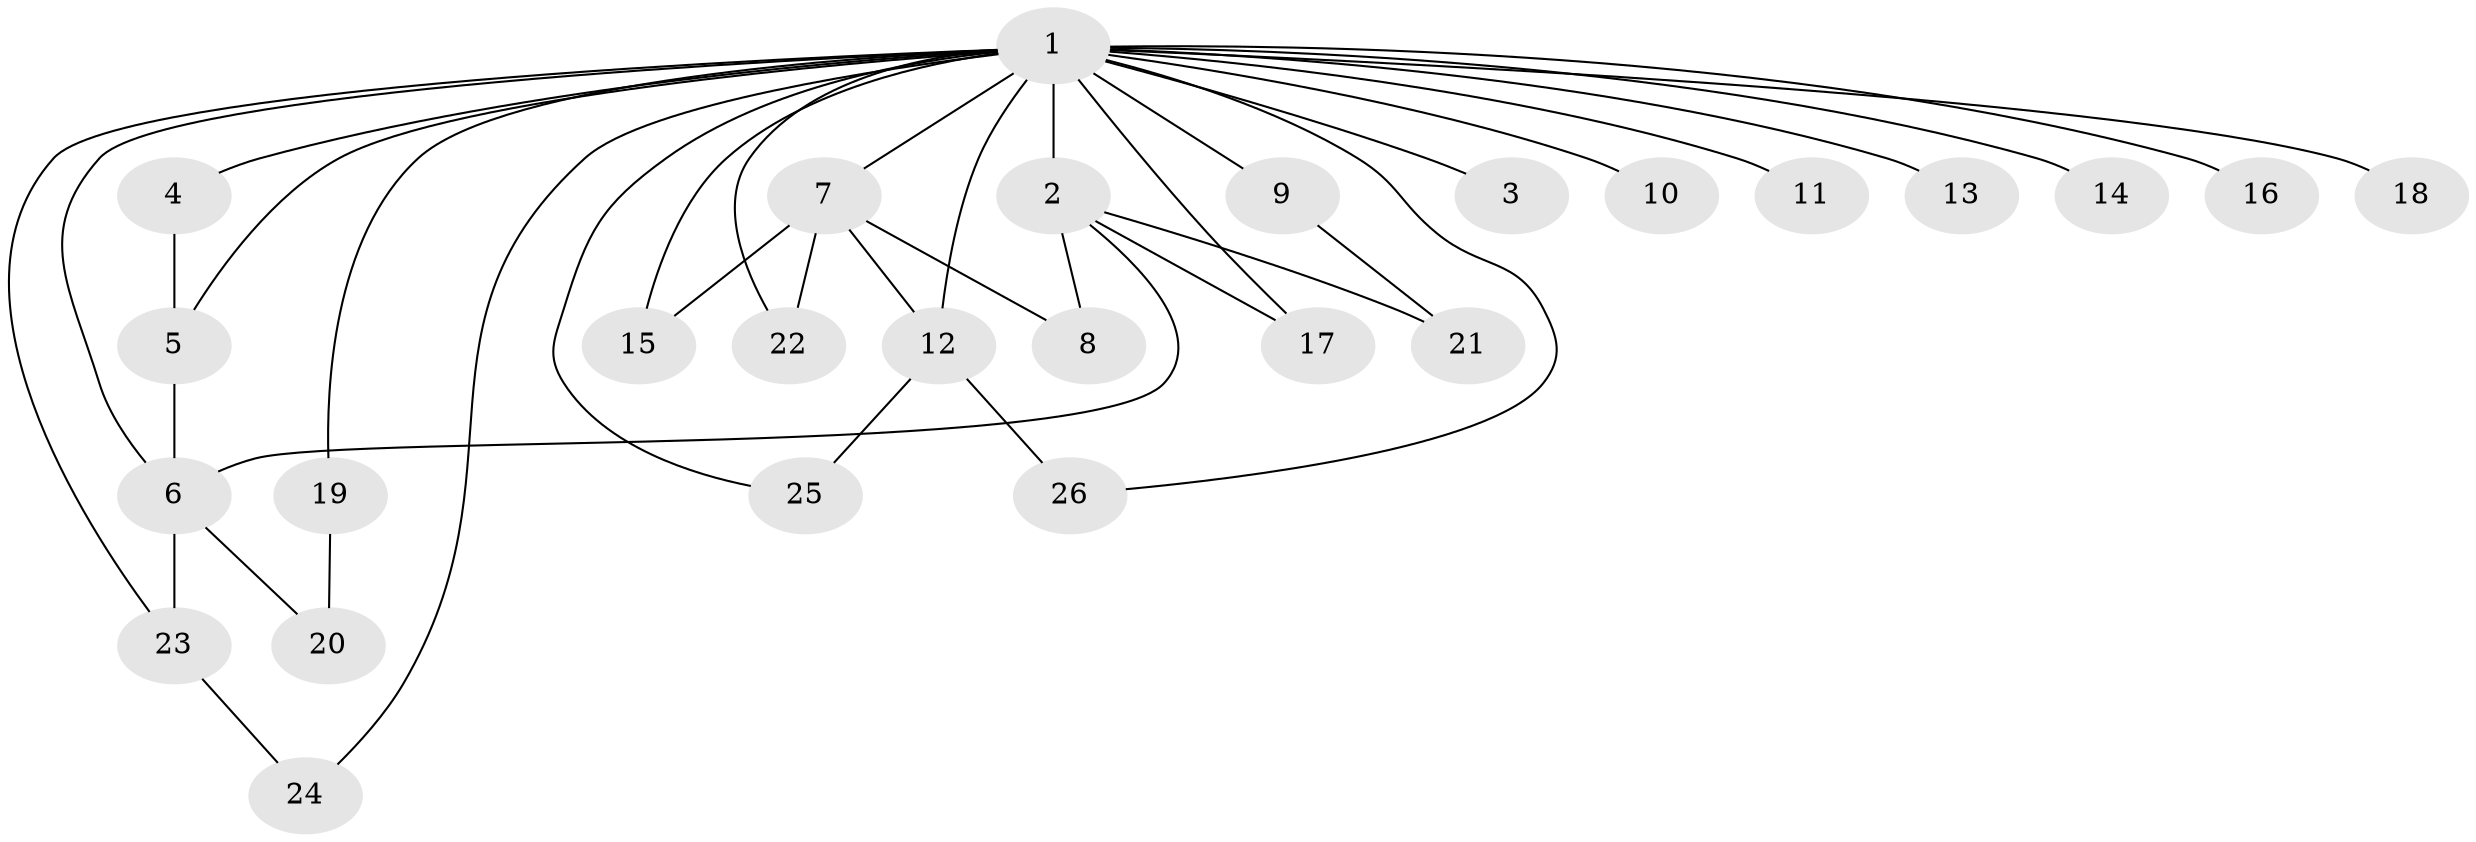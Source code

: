 // original degree distribution, {18: 0.057692307692307696, 9: 0.019230769230769232, 20: 0.019230769230769232, 17: 0.038461538461538464, 14: 0.019230769230769232, 15: 0.019230769230769232, 12: 0.019230769230769232, 2: 0.6153846153846154, 3: 0.11538461538461539, 4: 0.057692307692307696, 6: 0.019230769230769232}
// Generated by graph-tools (version 1.1) at 2025/34/03/09/25 02:34:40]
// undirected, 26 vertices, 39 edges
graph export_dot {
graph [start="1"]
  node [color=gray90,style=filled];
  1;
  2;
  3;
  4;
  5;
  6;
  7;
  8;
  9;
  10;
  11;
  12;
  13;
  14;
  15;
  16;
  17;
  18;
  19;
  20;
  21;
  22;
  23;
  24;
  25;
  26;
  1 -- 2 [weight=19.0];
  1 -- 3 [weight=2.0];
  1 -- 4 [weight=2.0];
  1 -- 5 [weight=1.0];
  1 -- 6 [weight=2.0];
  1 -- 7 [weight=2.0];
  1 -- 9 [weight=2.0];
  1 -- 10 [weight=2.0];
  1 -- 11 [weight=2.0];
  1 -- 12 [weight=10.0];
  1 -- 13 [weight=18.0];
  1 -- 14 [weight=1.0];
  1 -- 15 [weight=1.0];
  1 -- 16 [weight=1.0];
  1 -- 17 [weight=1.0];
  1 -- 18 [weight=2.0];
  1 -- 19 [weight=1.0];
  1 -- 22 [weight=1.0];
  1 -- 23 [weight=1.0];
  1 -- 24 [weight=1.0];
  1 -- 25 [weight=1.0];
  1 -- 26 [weight=1.0];
  2 -- 6 [weight=1.0];
  2 -- 8 [weight=1.0];
  2 -- 17 [weight=1.0];
  2 -- 21 [weight=1.0];
  4 -- 5 [weight=1.0];
  5 -- 6 [weight=1.0];
  6 -- 20 [weight=1.0];
  6 -- 23 [weight=1.0];
  7 -- 8 [weight=1.0];
  7 -- 12 [weight=1.0];
  7 -- 15 [weight=1.0];
  7 -- 22 [weight=1.0];
  9 -- 21 [weight=1.0];
  12 -- 25 [weight=1.0];
  12 -- 26 [weight=1.0];
  19 -- 20 [weight=1.0];
  23 -- 24 [weight=1.0];
}
